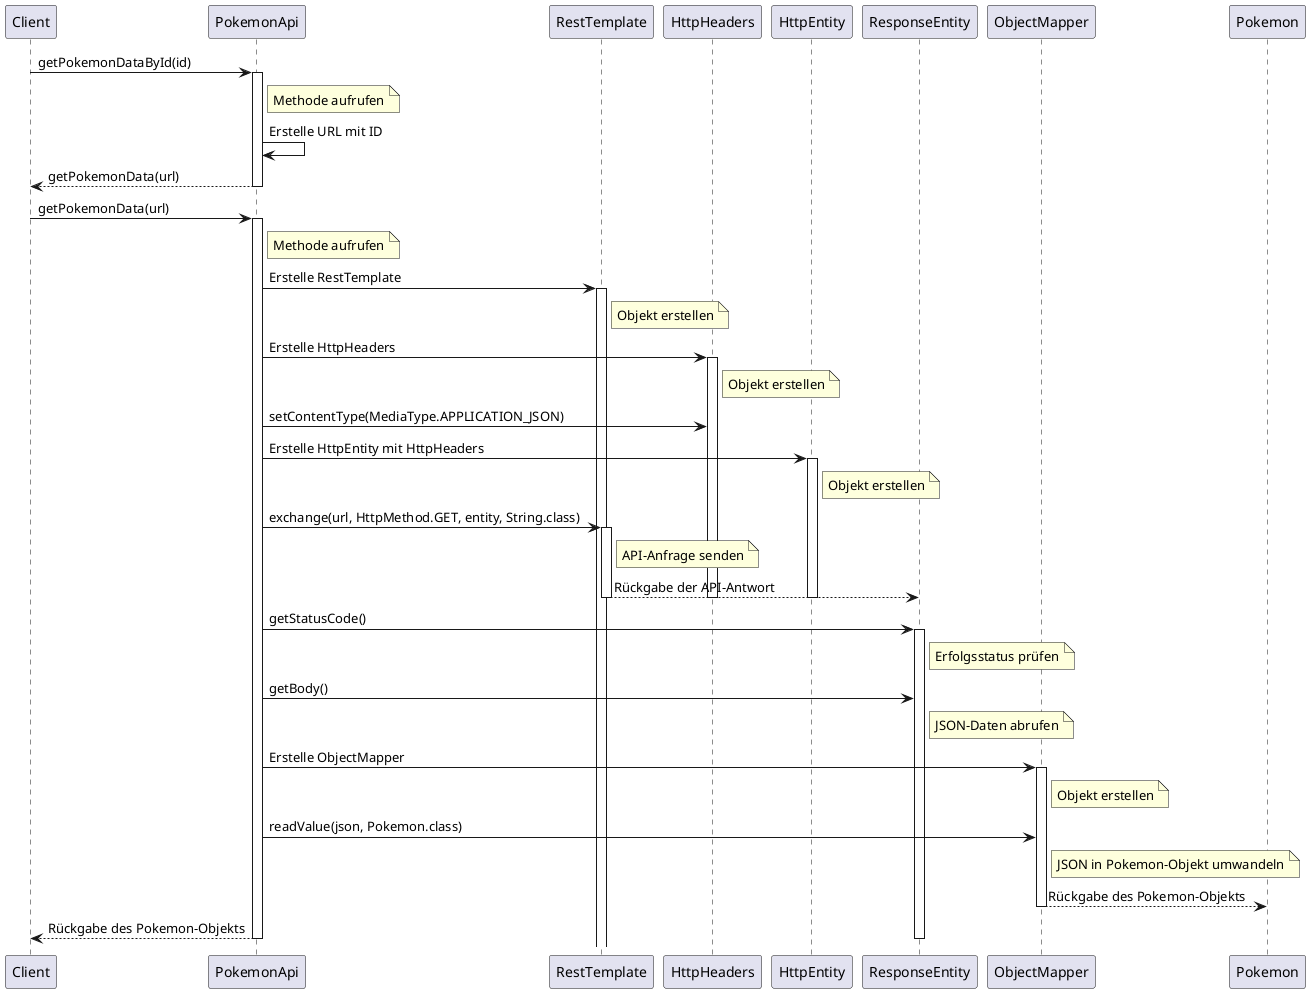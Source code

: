 @startuml Sequenzdiagramm PokemonAPI

participant Client
participant PokemonApi
participant RestTemplate
participant HttpHeaders
participant HttpEntity
participant ResponseEntity
participant ObjectMapper
participant Pokemon

Client -> PokemonApi: getPokemonDataById(id)
activate PokemonApi
Note right of PokemonApi: Methode aufrufen

PokemonApi -> PokemonApi: Erstelle URL mit ID
PokemonApi --> Client: getPokemonData(url)
deactivate PokemonApi

Client -> PokemonApi: getPokemonData(url)
activate PokemonApi
Note right of PokemonApi: Methode aufrufen

PokemonApi -> RestTemplate: Erstelle RestTemplate
activate RestTemplate
Note right of RestTemplate: Objekt erstellen

PokemonApi -> HttpHeaders: Erstelle HttpHeaders
activate HttpHeaders
Note right of HttpHeaders: Objekt erstellen

PokemonApi -> HttpHeaders: setContentType(MediaType.APPLICATION_JSON)
PokemonApi -> HttpEntity: Erstelle HttpEntity mit HttpHeaders
activate HttpEntity
Note right of HttpEntity: Objekt erstellen

PokemonApi -> RestTemplate: exchange(url, HttpMethod.GET, entity, String.class)
activate RestTemplate
Note right of RestTemplate: API-Anfrage senden

RestTemplate --> ResponseEntity: Rückgabe der API-Antwort
deactivate RestTemplate
deactivate HttpHeaders
deactivate HttpEntity

PokemonApi -> ResponseEntity: getStatusCode()
activate ResponseEntity
Note right of ResponseEntity: Erfolgsstatus prüfen

PokemonApi -> ResponseEntity: getBody()
Note right of ResponseEntity: JSON-Daten abrufen

PokemonApi -> ObjectMapper: Erstelle ObjectMapper
activate ObjectMapper
Note right of ObjectMapper: Objekt erstellen

PokemonApi -> ObjectMapper: readValue(json, Pokemon.class)
Note right of ObjectMapper: JSON in Pokemon-Objekt umwandeln

ObjectMapper --> Pokemon: Rückgabe des Pokemon-Objekts
deactivate ObjectMapper

PokemonApi --> Client: Rückgabe des Pokemon-Objekts
deactivate PokemonApi
deactivate ResponseEntity

@enduml
